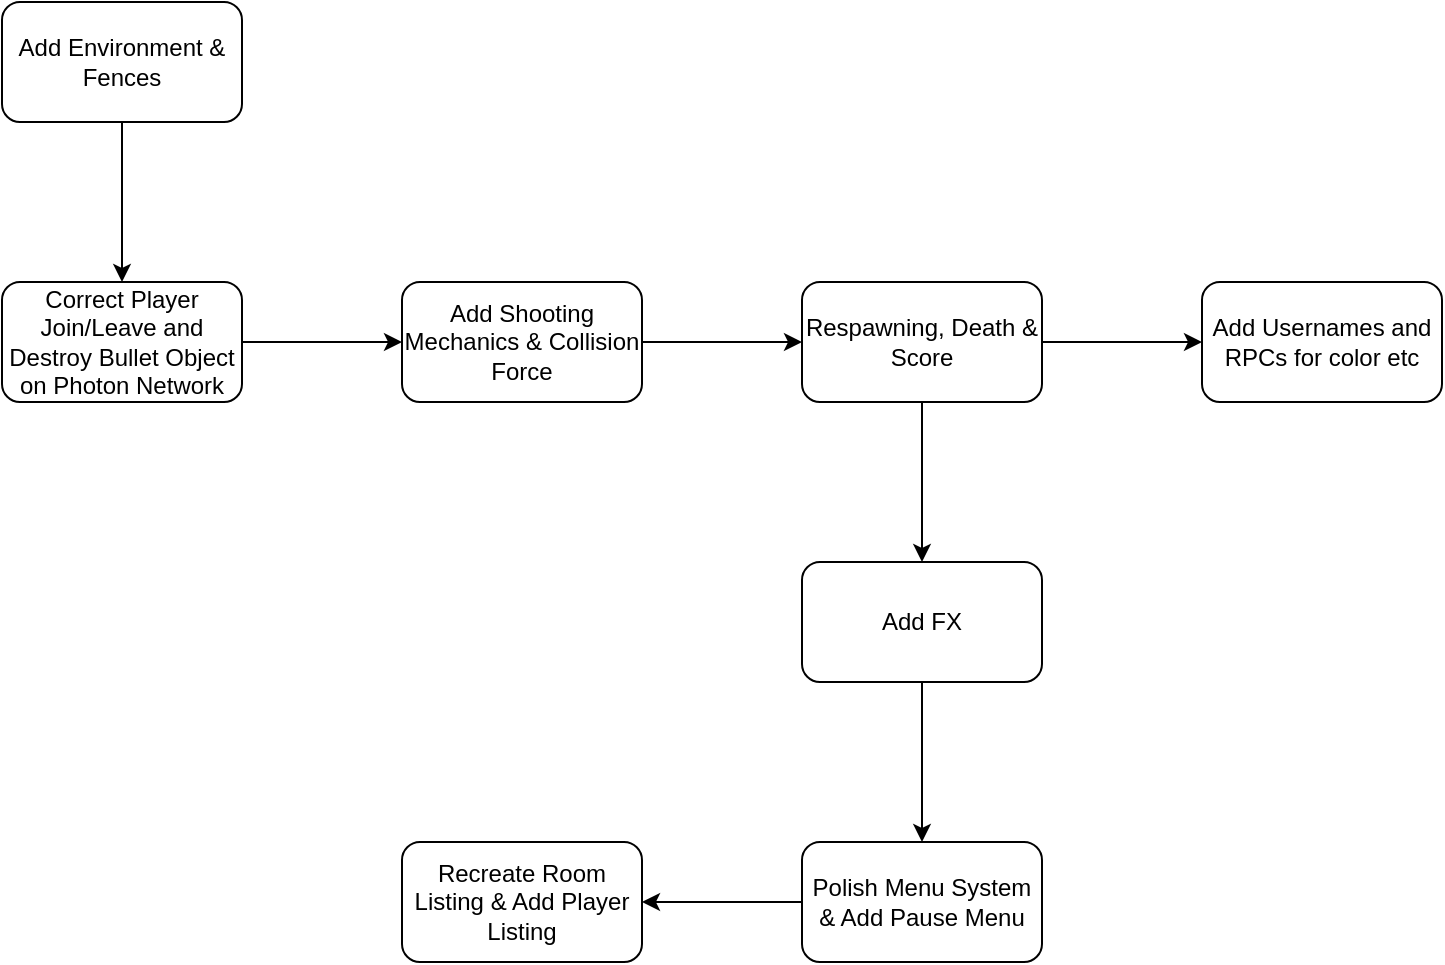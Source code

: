 <mxfile version="14.9.6" type="github">
  <diagram id="bT78htS52IDLtBRhpGCw" name="Page-1">
    <mxGraphModel dx="1038" dy="585" grid="1" gridSize="10" guides="1" tooltips="1" connect="1" arrows="1" fold="1" page="1" pageScale="1" pageWidth="850" pageHeight="1100" math="0" shadow="0">
      <root>
        <mxCell id="0" />
        <mxCell id="1" parent="0" />
        <mxCell id="2NqPnYfA7niIIVwYe4EO-3" value="" style="edgeStyle=orthogonalEdgeStyle;rounded=0;orthogonalLoop=1;jettySize=auto;html=1;" edge="1" parent="1" source="2NqPnYfA7niIIVwYe4EO-1" target="2NqPnYfA7niIIVwYe4EO-2">
          <mxGeometry relative="1" as="geometry" />
        </mxCell>
        <mxCell id="2NqPnYfA7niIIVwYe4EO-1" value="Add Environment &amp;amp; Fences" style="rounded=1;whiteSpace=wrap;html=1;" vertex="1" parent="1">
          <mxGeometry x="360" y="270" width="120" height="60" as="geometry" />
        </mxCell>
        <mxCell id="2NqPnYfA7niIIVwYe4EO-5" value="" style="edgeStyle=orthogonalEdgeStyle;rounded=0;orthogonalLoop=1;jettySize=auto;html=1;" edge="1" parent="1" source="2NqPnYfA7niIIVwYe4EO-2" target="2NqPnYfA7niIIVwYe4EO-4">
          <mxGeometry relative="1" as="geometry" />
        </mxCell>
        <mxCell id="2NqPnYfA7niIIVwYe4EO-2" value="Correct Player Join/Leave and Destroy Bullet Object on Photon Network" style="whiteSpace=wrap;html=1;rounded=1;" vertex="1" parent="1">
          <mxGeometry x="360" y="410" width="120" height="60" as="geometry" />
        </mxCell>
        <mxCell id="2NqPnYfA7niIIVwYe4EO-7" value="" style="edgeStyle=orthogonalEdgeStyle;rounded=0;orthogonalLoop=1;jettySize=auto;html=1;" edge="1" parent="1" source="2NqPnYfA7niIIVwYe4EO-4" target="2NqPnYfA7niIIVwYe4EO-6">
          <mxGeometry relative="1" as="geometry" />
        </mxCell>
        <mxCell id="2NqPnYfA7niIIVwYe4EO-4" value="Add Shooting Mechanics &amp;amp; Collision Force" style="whiteSpace=wrap;html=1;rounded=1;" vertex="1" parent="1">
          <mxGeometry x="560" y="410" width="120" height="60" as="geometry" />
        </mxCell>
        <mxCell id="2NqPnYfA7niIIVwYe4EO-9" value="" style="edgeStyle=orthogonalEdgeStyle;rounded=0;orthogonalLoop=1;jettySize=auto;html=1;" edge="1" parent="1" source="2NqPnYfA7niIIVwYe4EO-6" target="2NqPnYfA7niIIVwYe4EO-8">
          <mxGeometry relative="1" as="geometry" />
        </mxCell>
        <mxCell id="2NqPnYfA7niIIVwYe4EO-15" value="" style="edgeStyle=orthogonalEdgeStyle;rounded=0;orthogonalLoop=1;jettySize=auto;html=1;" edge="1" parent="1" source="2NqPnYfA7niIIVwYe4EO-6" target="2NqPnYfA7niIIVwYe4EO-14">
          <mxGeometry relative="1" as="geometry" />
        </mxCell>
        <mxCell id="2NqPnYfA7niIIVwYe4EO-6" value="Respawning, Death &amp;amp; Score" style="whiteSpace=wrap;html=1;rounded=1;" vertex="1" parent="1">
          <mxGeometry x="760" y="410" width="120" height="60" as="geometry" />
        </mxCell>
        <mxCell id="2NqPnYfA7niIIVwYe4EO-11" value="" style="edgeStyle=orthogonalEdgeStyle;rounded=0;orthogonalLoop=1;jettySize=auto;html=1;" edge="1" parent="1" source="2NqPnYfA7niIIVwYe4EO-8" target="2NqPnYfA7niIIVwYe4EO-10">
          <mxGeometry relative="1" as="geometry" />
        </mxCell>
        <mxCell id="2NqPnYfA7niIIVwYe4EO-8" value="Add FX" style="whiteSpace=wrap;html=1;rounded=1;" vertex="1" parent="1">
          <mxGeometry x="760" y="550" width="120" height="60" as="geometry" />
        </mxCell>
        <mxCell id="2NqPnYfA7niIIVwYe4EO-13" value="" style="edgeStyle=orthogonalEdgeStyle;rounded=0;orthogonalLoop=1;jettySize=auto;html=1;" edge="1" parent="1" source="2NqPnYfA7niIIVwYe4EO-10" target="2NqPnYfA7niIIVwYe4EO-12">
          <mxGeometry relative="1" as="geometry" />
        </mxCell>
        <mxCell id="2NqPnYfA7niIIVwYe4EO-10" value="Polish Menu System &amp;amp; Add Pause Menu" style="whiteSpace=wrap;html=1;rounded=1;" vertex="1" parent="1">
          <mxGeometry x="760" y="690" width="120" height="60" as="geometry" />
        </mxCell>
        <mxCell id="2NqPnYfA7niIIVwYe4EO-12" value="Recreate Room Listing &amp;amp; Add Player Listing" style="whiteSpace=wrap;html=1;rounded=1;" vertex="1" parent="1">
          <mxGeometry x="560" y="690" width="120" height="60" as="geometry" />
        </mxCell>
        <mxCell id="2NqPnYfA7niIIVwYe4EO-14" value="Add Usernames and RPCs for color etc" style="whiteSpace=wrap;html=1;rounded=1;" vertex="1" parent="1">
          <mxGeometry x="960" y="410" width="120" height="60" as="geometry" />
        </mxCell>
      </root>
    </mxGraphModel>
  </diagram>
</mxfile>
